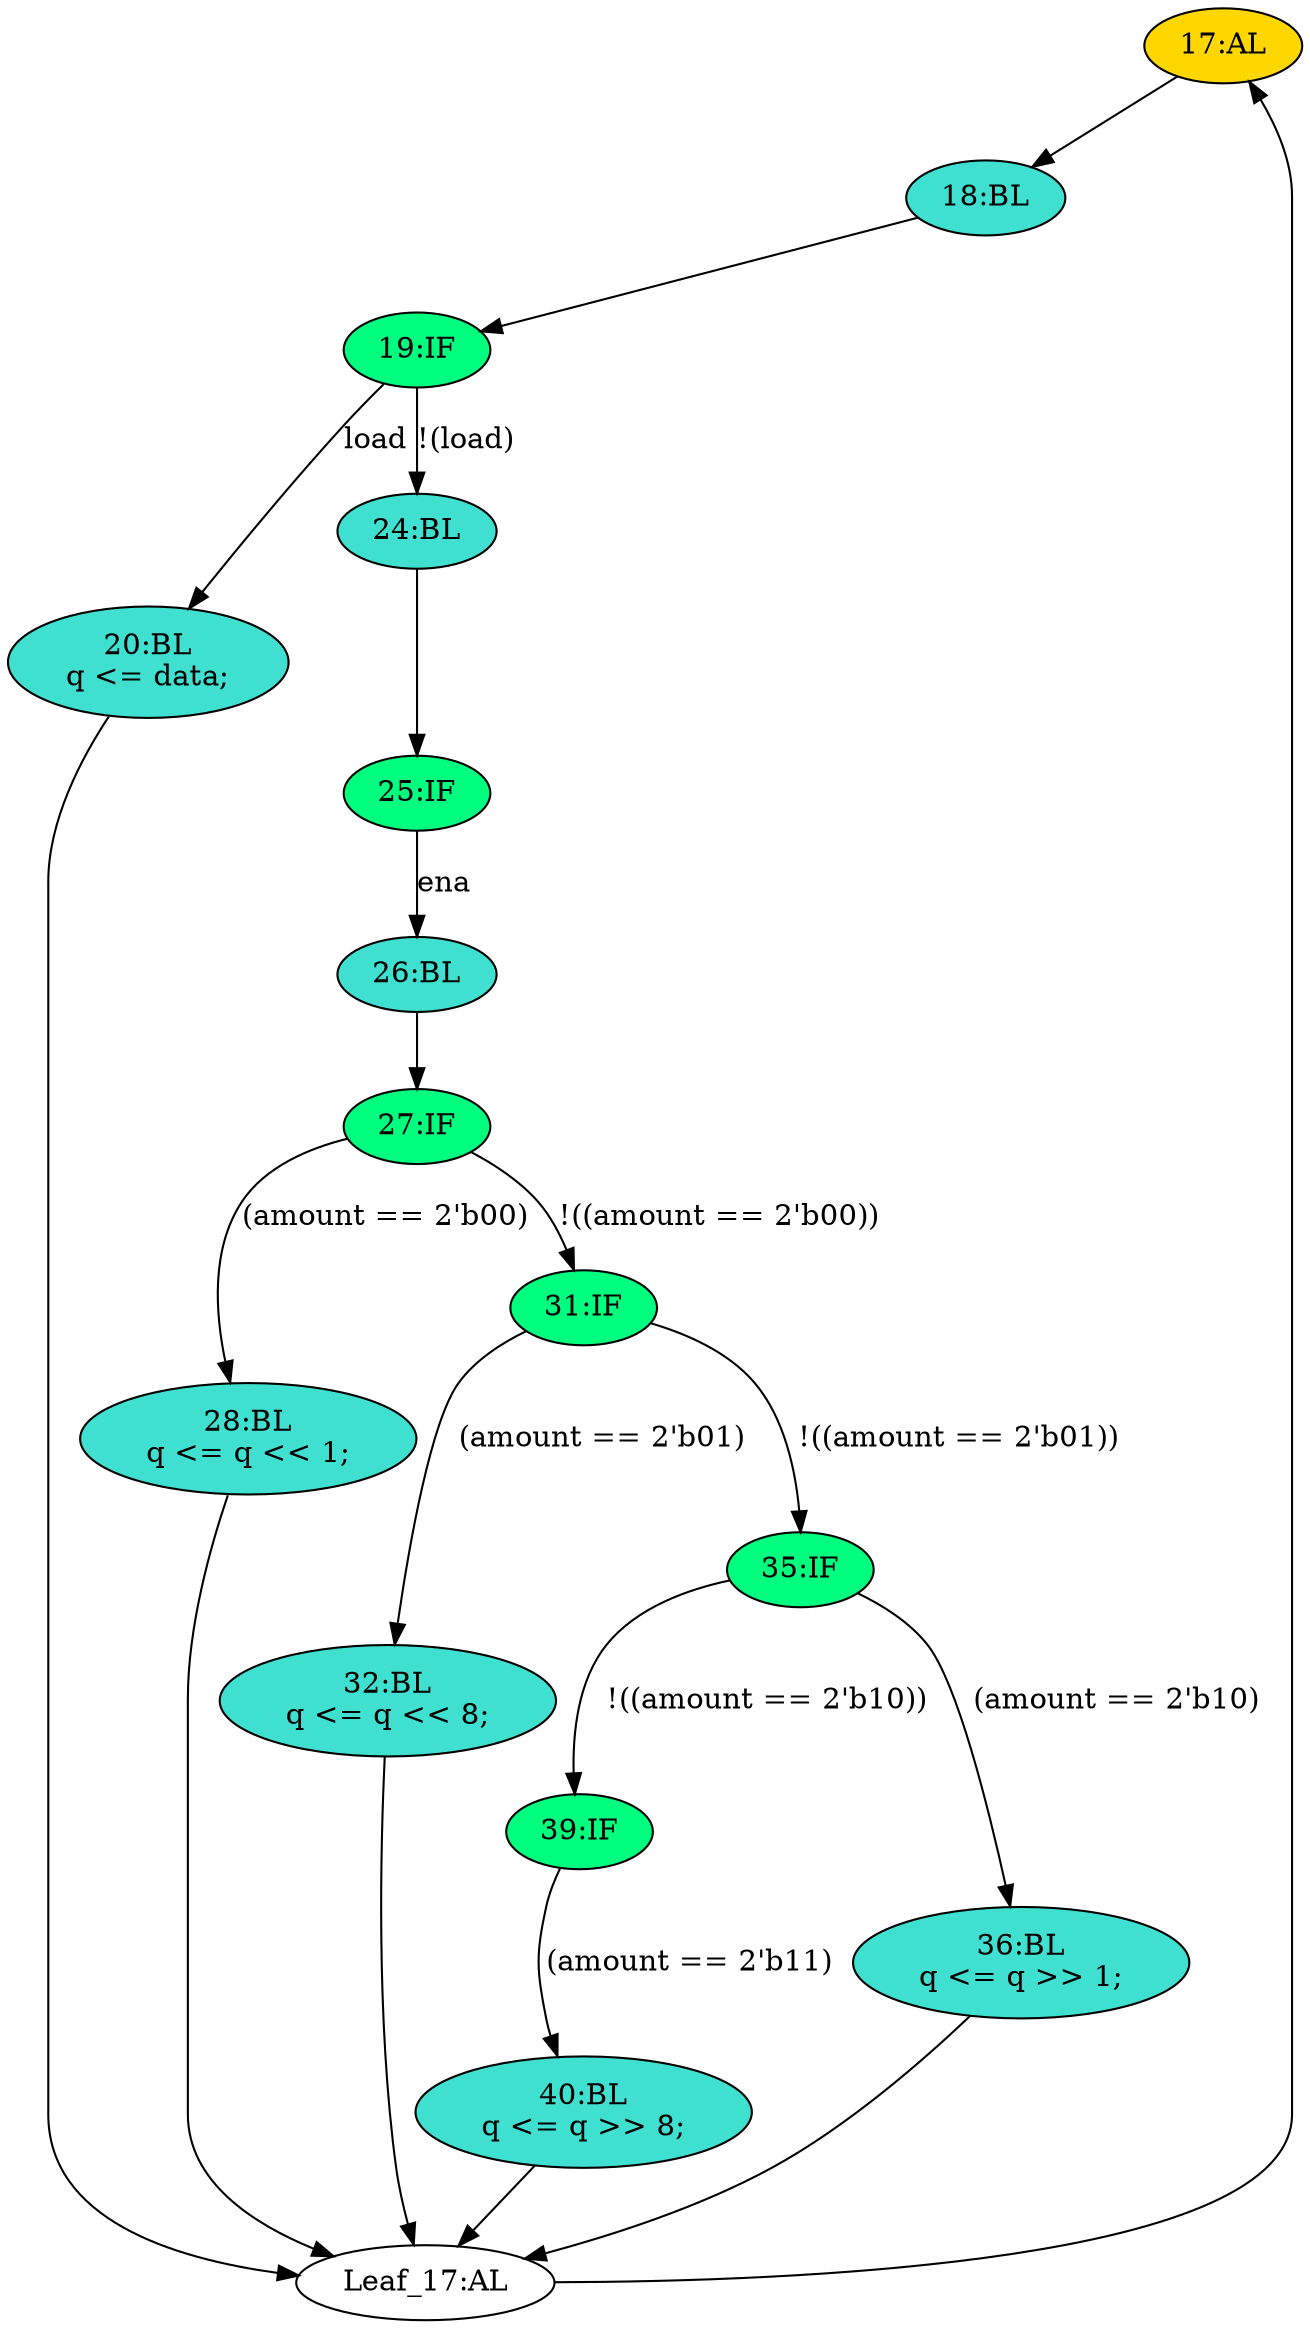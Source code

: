 strict digraph "compose( ,  )" {
	node [label="\N"];
	"17:AL"	[ast="<pyverilog.vparser.ast.Always object at 0x7fa2f0a771d0>",
		clk_sens=True,
		fillcolor=gold,
		label="17:AL",
		sens="['clk']",
		statements="[]",
		style=filled,
		typ=Always,
		use_var="['load', 'ena', 'amount', 'data', 'q']"];
	"18:BL"	[ast="<pyverilog.vparser.ast.Block object at 0x7fa2f0a63d10>",
		fillcolor=turquoise,
		label="18:BL",
		statements="[]",
		style=filled,
		typ=Block];
	"17:AL" -> "18:BL"	[cond="[]",
		lineno=None];
	"27:IF"	[ast="<pyverilog.vparser.ast.IfStatement object at 0x7fa2f0a7dd10>",
		fillcolor=springgreen,
		label="27:IF",
		statements="[]",
		style=filled,
		typ=IfStatement];
	"28:BL"	[ast="<pyverilog.vparser.ast.Block object at 0x7fa2f0a71650>",
		fillcolor=turquoise,
		label="28:BL
q <= q << 1;",
		statements="[<pyverilog.vparser.ast.NonblockingSubstitution object at 0x7fa2f0a66650>]",
		style=filled,
		typ=Block];
	"27:IF" -> "28:BL"	[cond="['amount']",
		label="(amount == 2'b00)",
		lineno=27];
	"31:IF"	[ast="<pyverilog.vparser.ast.IfStatement object at 0x7fa2f0b9ee50>",
		fillcolor=springgreen,
		label="31:IF",
		statements="[]",
		style=filled,
		typ=IfStatement];
	"27:IF" -> "31:IF"	[cond="['amount']",
		label="!((amount == 2'b00))",
		lineno=27];
	"20:BL"	[ast="<pyverilog.vparser.ast.Block object at 0x7fa2f0a77090>",
		fillcolor=turquoise,
		label="20:BL
q <= data;",
		statements="[<pyverilog.vparser.ast.NonblockingSubstitution object at 0x7fa2f0a63210>]",
		style=filled,
		typ=Block];
	"Leaf_17:AL"	[def_var="['q']",
		label="Leaf_17:AL"];
	"20:BL" -> "Leaf_17:AL"	[cond="[]",
		lineno=None];
	"32:BL"	[ast="<pyverilog.vparser.ast.Block object at 0x7fa2f0a66450>",
		fillcolor=turquoise,
		label="32:BL
q <= q << 8;",
		statements="[<pyverilog.vparser.ast.NonblockingSubstitution object at 0x7fa2f4985d10>]",
		style=filled,
		typ=Block];
	"32:BL" -> "Leaf_17:AL"	[cond="[]",
		lineno=None];
	"39:IF"	[ast="<pyverilog.vparser.ast.IfStatement object at 0x7fa2f06d8350>",
		fillcolor=springgreen,
		label="39:IF",
		statements="[]",
		style=filled,
		typ=IfStatement];
	"40:BL"	[ast="<pyverilog.vparser.ast.Block object at 0x7fa2f06d8bd0>",
		fillcolor=turquoise,
		label="40:BL
q <= q >> 8;",
		statements="[<pyverilog.vparser.ast.NonblockingSubstitution object at 0x7fa2f06d8a50>]",
		style=filled,
		typ=Block];
	"39:IF" -> "40:BL"	[cond="['amount']",
		label="(amount == 2'b11)",
		lineno=39];
	"35:IF"	[ast="<pyverilog.vparser.ast.IfStatement object at 0x7fa2f0a86510>",
		fillcolor=springgreen,
		label="35:IF",
		statements="[]",
		style=filled,
		typ=IfStatement];
	"35:IF" -> "39:IF"	[cond="['amount']",
		label="!((amount == 2'b10))",
		lineno=35];
	"36:BL"	[ast="<pyverilog.vparser.ast.Block object at 0x7fa2f0ae0f90>",
		fillcolor=turquoise,
		label="36:BL
q <= q >> 1;",
		statements="[<pyverilog.vparser.ast.NonblockingSubstitution object at 0x7fa2f0a86550>]",
		style=filled,
		typ=Block];
	"35:IF" -> "36:BL"	[cond="['amount']",
		label="(amount == 2'b10)",
		lineno=35];
	"40:BL" -> "Leaf_17:AL"	[cond="[]",
		lineno=None];
	"26:BL"	[ast="<pyverilog.vparser.ast.Block object at 0x7fa2f07cecd0>",
		fillcolor=turquoise,
		label="26:BL",
		statements="[]",
		style=filled,
		typ=Block];
	"26:BL" -> "27:IF"	[cond="[]",
		lineno=None];
	"28:BL" -> "Leaf_17:AL"	[cond="[]",
		lineno=None];
	"24:BL"	[ast="<pyverilog.vparser.ast.Block object at 0x7fa2f07cee90>",
		fillcolor=turquoise,
		label="24:BL",
		statements="[]",
		style=filled,
		typ=Block];
	"25:IF"	[ast="<pyverilog.vparser.ast.IfStatement object at 0x7fa2f07cebd0>",
		fillcolor=springgreen,
		label="25:IF",
		statements="[]",
		style=filled,
		typ=IfStatement];
	"24:BL" -> "25:IF"	[cond="[]",
		lineno=None];
	"19:IF"	[ast="<pyverilog.vparser.ast.IfStatement object at 0x7fa2f0a63610>",
		fillcolor=springgreen,
		label="19:IF",
		statements="[]",
		style=filled,
		typ=IfStatement];
	"19:IF" -> "20:BL"	[cond="['load']",
		label=load,
		lineno=19];
	"19:IF" -> "24:BL"	[cond="['load']",
		label="!(load)",
		lineno=19];
	"25:IF" -> "26:BL"	[cond="['ena']",
		label=ena,
		lineno=25];
	"18:BL" -> "19:IF"	[cond="[]",
		lineno=None];
	"31:IF" -> "32:BL"	[cond="['amount']",
		label="(amount == 2'b01)",
		lineno=31];
	"31:IF" -> "35:IF"	[cond="['amount']",
		label="!((amount == 2'b01))",
		lineno=31];
	"36:BL" -> "Leaf_17:AL"	[cond="[]",
		lineno=None];
	"Leaf_17:AL" -> "17:AL";
}
